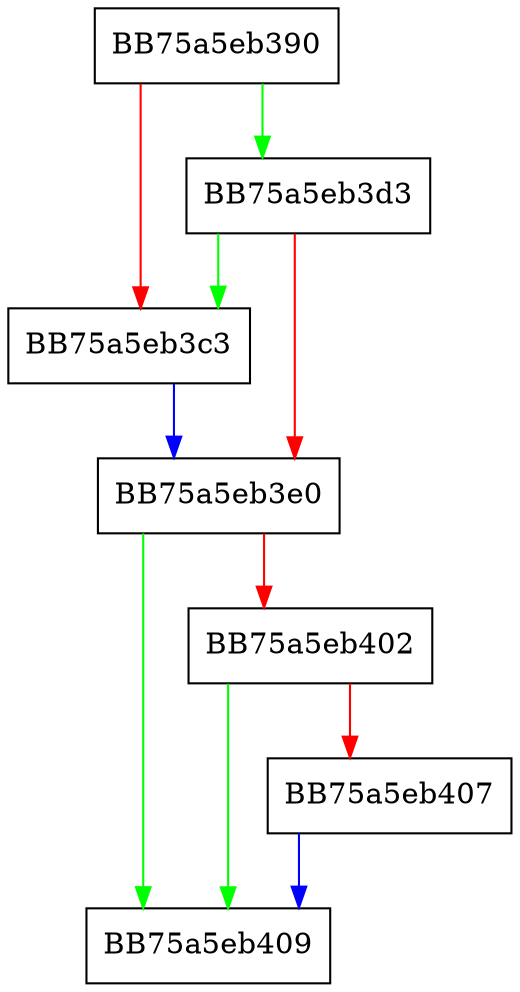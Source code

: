 digraph read {
  node [shape="box"];
  graph [splines=ortho];
  BB75a5eb390 -> BB75a5eb3d3 [color="green"];
  BB75a5eb390 -> BB75a5eb3c3 [color="red"];
  BB75a5eb3c3 -> BB75a5eb3e0 [color="blue"];
  BB75a5eb3d3 -> BB75a5eb3c3 [color="green"];
  BB75a5eb3d3 -> BB75a5eb3e0 [color="red"];
  BB75a5eb3e0 -> BB75a5eb409 [color="green"];
  BB75a5eb3e0 -> BB75a5eb402 [color="red"];
  BB75a5eb402 -> BB75a5eb409 [color="green"];
  BB75a5eb402 -> BB75a5eb407 [color="red"];
  BB75a5eb407 -> BB75a5eb409 [color="blue"];
}